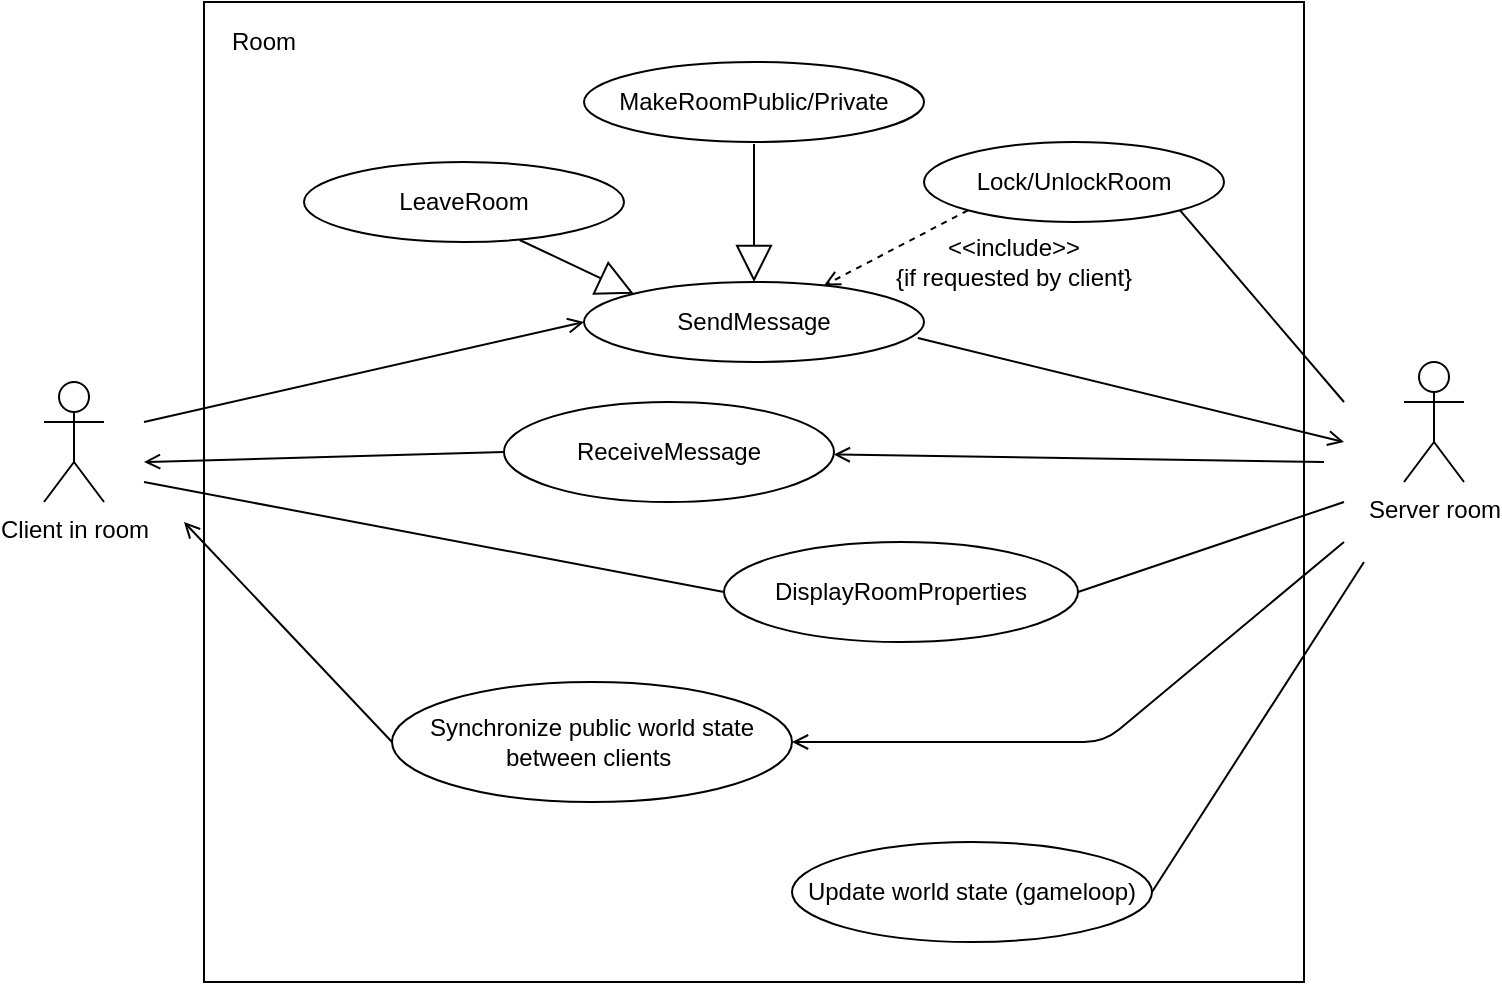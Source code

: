 <mxfile version="12.9.9" type="device"><diagram id="xsp1GrZ0aqRh_wj1siKd" name="Page-1"><mxGraphModel dx="852" dy="495" grid="1" gridSize="10" guides="1" tooltips="1" connect="1" arrows="1" fold="1" page="1" pageScale="1" pageWidth="827" pageHeight="1169" math="0" shadow="0"><root><mxCell id="0"/><mxCell id="1" parent="0"/><mxCell id="4SDq0fsbx-xUGi3U4Kvx-1" value="" style="rounded=0;whiteSpace=wrap;html=1;fillColor=none;" parent="1" vertex="1"><mxGeometry x="120" y="70" width="550" height="490" as="geometry"/></mxCell><mxCell id="4SDq0fsbx-xUGi3U4Kvx-2" value="Client in room" style="shape=umlActor;verticalLabelPosition=bottom;labelBackgroundColor=#ffffff;verticalAlign=top;html=1;outlineConnect=0;fillColor=none;" parent="1" vertex="1"><mxGeometry x="40" y="260" width="30" height="60" as="geometry"/></mxCell><mxCell id="4SDq0fsbx-xUGi3U4Kvx-5" value="Server room" style="shape=umlActor;verticalLabelPosition=bottom;labelBackgroundColor=#ffffff;verticalAlign=top;html=1;outlineConnect=0;fillColor=none;" parent="1" vertex="1"><mxGeometry x="720" y="250" width="30" height="60" as="geometry"/></mxCell><mxCell id="4SDq0fsbx-xUGi3U4Kvx-6" value="Room" style="text;html=1;strokeColor=none;fillColor=none;align=center;verticalAlign=middle;whiteSpace=wrap;rounded=0;" parent="1" vertex="1"><mxGeometry x="130" y="80" width="40" height="20" as="geometry"/></mxCell><mxCell id="hE2w93yor22K9pjkbytN-5" value="LeaveRoom" style="ellipse;whiteSpace=wrap;html=1;" parent="1" vertex="1"><mxGeometry x="170" y="150" width="160" height="40" as="geometry"/></mxCell><mxCell id="hE2w93yor22K9pjkbytN-6" value="SendMessage" style="ellipse;whiteSpace=wrap;html=1;" parent="1" vertex="1"><mxGeometry x="310" y="210" width="170" height="40" as="geometry"/></mxCell><mxCell id="hE2w93yor22K9pjkbytN-7" value="ReceiveMessage" style="ellipse;whiteSpace=wrap;html=1;" parent="1" vertex="1"><mxGeometry x="270" y="270" width="165" height="50" as="geometry"/></mxCell><mxCell id="hE2w93yor22K9pjkbytN-8" value="DisplayRoomProperties" style="ellipse;whiteSpace=wrap;html=1;" parent="1" vertex="1"><mxGeometry x="380" y="340" width="177" height="50" as="geometry"/></mxCell><mxCell id="hE2w93yor22K9pjkbytN-11" value="" style="endArrow=open;html=1;entryX=0;entryY=0.5;entryDx=0;entryDy=0;endFill=0;" parent="1" target="hE2w93yor22K9pjkbytN-6" edge="1"><mxGeometry width="50" height="50" relative="1" as="geometry"><mxPoint x="90" y="280" as="sourcePoint"/><mxPoint x="250" y="370" as="targetPoint"/></mxGeometry></mxCell><mxCell id="hE2w93yor22K9pjkbytN-14" value="" style="endArrow=open;html=1;exitX=0.982;exitY=0.7;exitDx=0;exitDy=0;endFill=0;exitPerimeter=0;" parent="1" source="hE2w93yor22K9pjkbytN-6" edge="1"><mxGeometry width="50" height="50" relative="1" as="geometry"><mxPoint x="490" y="350" as="sourcePoint"/><mxPoint x="690" y="290" as="targetPoint"/></mxGeometry></mxCell><mxCell id="hE2w93yor22K9pjkbytN-15" value="" style="endArrow=open;html=1;endFill=0;" parent="1" target="hE2w93yor22K9pjkbytN-7" edge="1"><mxGeometry width="50" height="50" relative="1" as="geometry"><mxPoint x="680" y="300" as="sourcePoint"/><mxPoint x="530" y="300" as="targetPoint"/></mxGeometry></mxCell><mxCell id="hE2w93yor22K9pjkbytN-16" value="" style="endArrow=open;html=1;exitX=0;exitY=0.5;exitDx=0;exitDy=0;endFill=0;" parent="1" source="hE2w93yor22K9pjkbytN-7" edge="1"><mxGeometry width="50" height="50" relative="1" as="geometry"><mxPoint x="200" y="390" as="sourcePoint"/><mxPoint x="90" y="300" as="targetPoint"/></mxGeometry></mxCell><mxCell id="hE2w93yor22K9pjkbytN-18" value="" style="endArrow=none;html=1;entryX=0;entryY=0.5;entryDx=0;entryDy=0;" parent="1" target="hE2w93yor22K9pjkbytN-8" edge="1"><mxGeometry width="50" height="50" relative="1" as="geometry"><mxPoint x="90" y="310" as="sourcePoint"/><mxPoint x="210" y="380" as="targetPoint"/></mxGeometry></mxCell><mxCell id="hE2w93yor22K9pjkbytN-19" value="" style="endArrow=none;html=1;exitX=1;exitY=0.5;exitDx=0;exitDy=0;" parent="1" source="hE2w93yor22K9pjkbytN-8" edge="1"><mxGeometry width="50" height="50" relative="1" as="geometry"><mxPoint x="530" y="400" as="sourcePoint"/><mxPoint x="690" y="320" as="targetPoint"/></mxGeometry></mxCell><mxCell id="hE2w93yor22K9pjkbytN-22" value="Synchronize public world state between clients&amp;nbsp;" style="ellipse;whiteSpace=wrap;html=1;" parent="1" vertex="1"><mxGeometry x="214" y="410" width="200" height="60" as="geometry"/></mxCell><mxCell id="hE2w93yor22K9pjkbytN-23" value="" style="endArrow=open;html=1;endFill=0;" parent="1" target="hE2w93yor22K9pjkbytN-22" edge="1"><mxGeometry width="50" height="50" relative="1" as="geometry"><mxPoint x="690" y="340" as="sourcePoint"/><mxPoint x="730" y="390" as="targetPoint"/><Array as="points"><mxPoint x="570" y="440"/></Array></mxGeometry></mxCell><mxCell id="hE2w93yor22K9pjkbytN-24" value="" style="endArrow=open;html=1;exitX=0;exitY=0.5;exitDx=0;exitDy=0;endFill=0;" parent="1" source="hE2w93yor22K9pjkbytN-22" edge="1"><mxGeometry width="50" height="50" relative="1" as="geometry"><mxPoint x="40" y="510" as="sourcePoint"/><mxPoint x="110" y="330" as="targetPoint"/></mxGeometry></mxCell><mxCell id="hE2w93yor22K9pjkbytN-25" value="Update world state (gameloop)" style="ellipse;whiteSpace=wrap;html=1;" parent="1" vertex="1"><mxGeometry x="414" y="490" width="180" height="50" as="geometry"/></mxCell><mxCell id="hE2w93yor22K9pjkbytN-26" value="" style="endArrow=none;html=1;exitX=1;exitY=0.5;exitDx=0;exitDy=0;" parent="1" source="hE2w93yor22K9pjkbytN-25" edge="1"><mxGeometry width="50" height="50" relative="1" as="geometry"><mxPoint x="730" y="450" as="sourcePoint"/><mxPoint x="700" y="350" as="targetPoint"/></mxGeometry></mxCell><mxCell id="hE2w93yor22K9pjkbytN-27" value="MakeRoomPublic/Private" style="ellipse;whiteSpace=wrap;html=1;" parent="1" vertex="1"><mxGeometry x="310" y="100" width="170" height="40" as="geometry"/></mxCell><mxCell id="hE2w93yor22K9pjkbytN-28" value="Lock/UnlockRoom" style="ellipse;whiteSpace=wrap;html=1;" parent="1" vertex="1"><mxGeometry x="480" y="140" width="150" height="40" as="geometry"/></mxCell><mxCell id="hE2w93yor22K9pjkbytN-31" value="" style="endArrow=block;endSize=16;endFill=0;html=1;" parent="1" target="hE2w93yor22K9pjkbytN-6" edge="1"><mxGeometry width="160" relative="1" as="geometry"><mxPoint x="395" y="141" as="sourcePoint"/><mxPoint x="300" y="210" as="targetPoint"/></mxGeometry></mxCell><mxCell id="hE2w93yor22K9pjkbytN-32" value="" style="endArrow=none;html=1;entryX=1;entryY=1;entryDx=0;entryDy=0;" parent="1" target="hE2w93yor22K9pjkbytN-28" edge="1"><mxGeometry width="50" height="50" relative="1" as="geometry"><mxPoint x="690" y="270" as="sourcePoint"/><mxPoint x="210" y="180" as="targetPoint"/></mxGeometry></mxCell><mxCell id="hE2w93yor22K9pjkbytN-33" value="" style="endArrow=open;html=1;exitX=0;exitY=1;exitDx=0;exitDy=0;dashed=1;endFill=0;" parent="1" source="hE2w93yor22K9pjkbytN-28" target="hE2w93yor22K9pjkbytN-6" edge="1"><mxGeometry width="50" height="50" relative="1" as="geometry"><mxPoint x="230" y="250" as="sourcePoint"/><mxPoint x="280" y="200" as="targetPoint"/></mxGeometry></mxCell><mxCell id="hE2w93yor22K9pjkbytN-34" value="&amp;lt;&amp;lt;include&amp;gt;&amp;gt;&lt;br&gt;{if requested by client}" style="text;html=1;strokeColor=none;fillColor=none;align=center;verticalAlign=middle;whiteSpace=wrap;rounded=0;" parent="1" vertex="1"><mxGeometry x="460" y="190" width="130" height="20" as="geometry"/></mxCell><mxCell id="hE2w93yor22K9pjkbytN-35" value="" style="endArrow=block;endSize=16;endFill=0;html=1;exitX=0.674;exitY=0.975;exitDx=0;exitDy=0;exitPerimeter=0;entryX=0;entryY=0;entryDx=0;entryDy=0;" parent="1" source="hE2w93yor22K9pjkbytN-5" target="hE2w93yor22K9pjkbytN-6" edge="1"><mxGeometry width="160" relative="1" as="geometry"><mxPoint x="210" y="170" as="sourcePoint"/><mxPoint x="370" y="170" as="targetPoint"/></mxGeometry></mxCell></root></mxGraphModel></diagram></mxfile>
